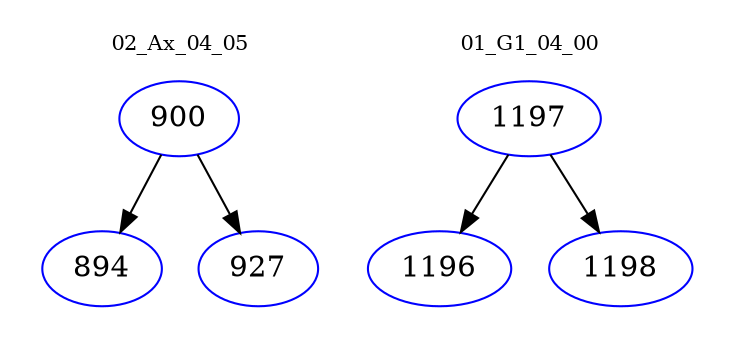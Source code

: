 digraph{
subgraph cluster_0 {
color = white
label = "02_Ax_04_05";
fontsize=10;
T0_900 [label="900", color="blue"]
T0_900 -> T0_894 [color="black"]
T0_894 [label="894", color="blue"]
T0_900 -> T0_927 [color="black"]
T0_927 [label="927", color="blue"]
}
subgraph cluster_1 {
color = white
label = "01_G1_04_00";
fontsize=10;
T1_1197 [label="1197", color="blue"]
T1_1197 -> T1_1196 [color="black"]
T1_1196 [label="1196", color="blue"]
T1_1197 -> T1_1198 [color="black"]
T1_1198 [label="1198", color="blue"]
}
}
